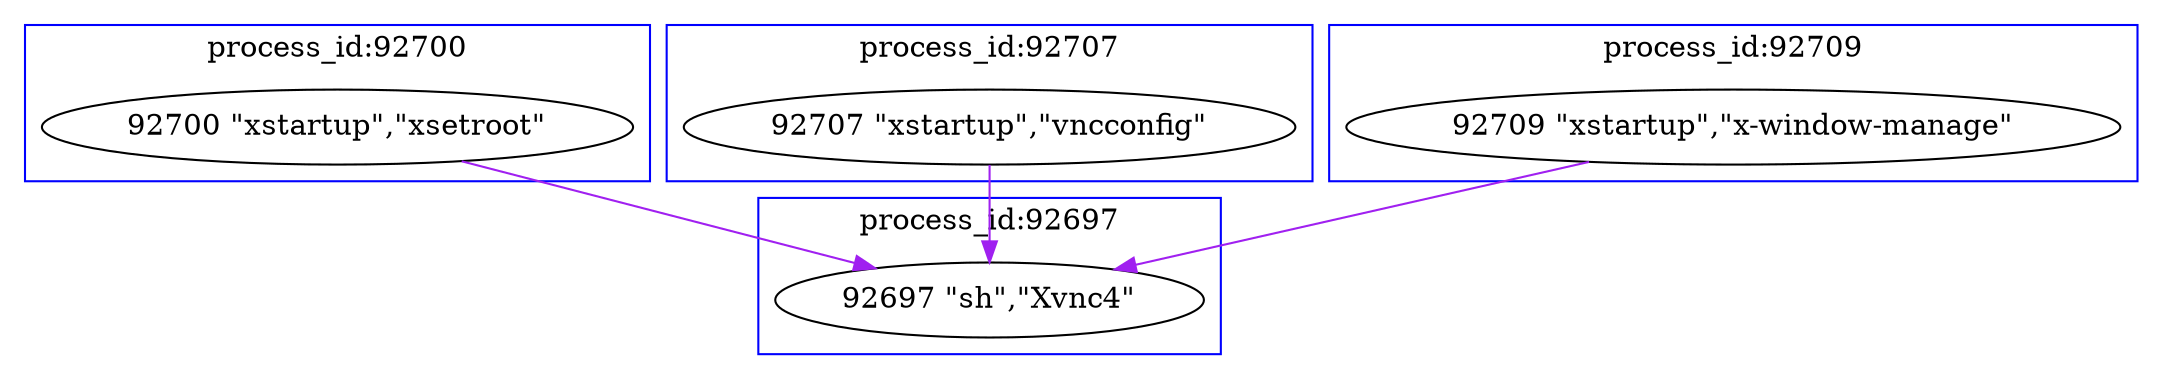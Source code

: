 digraph abc{
subgraph cluster_92700 {
92700 [label="92700 \"xstartup\",\"xsetroot\"" ];
label = "process_id:92700";
color = blue;
}
subgraph cluster_92697 {
92697 [label="92697 \"sh\",\"Xvnc4\"" ];
label = "process_id:92697";
color = blue;
}
subgraph cluster_92707 {
92707 [label="92707 \"xstartup\",\"vncconfig\"" ];
label = "process_id:92707";
color = blue;
}
subgraph cluster_92709 {
92709 [label="92709 \"xstartup\",\"x-window-manage\"" ];
label = "process_id:92709";
color = blue;
}
92700 -> 92697 [ color="purple" ];
92707 -> 92697 [ color="purple" ];
92709 -> 92697 [ color="purple" ];

}
